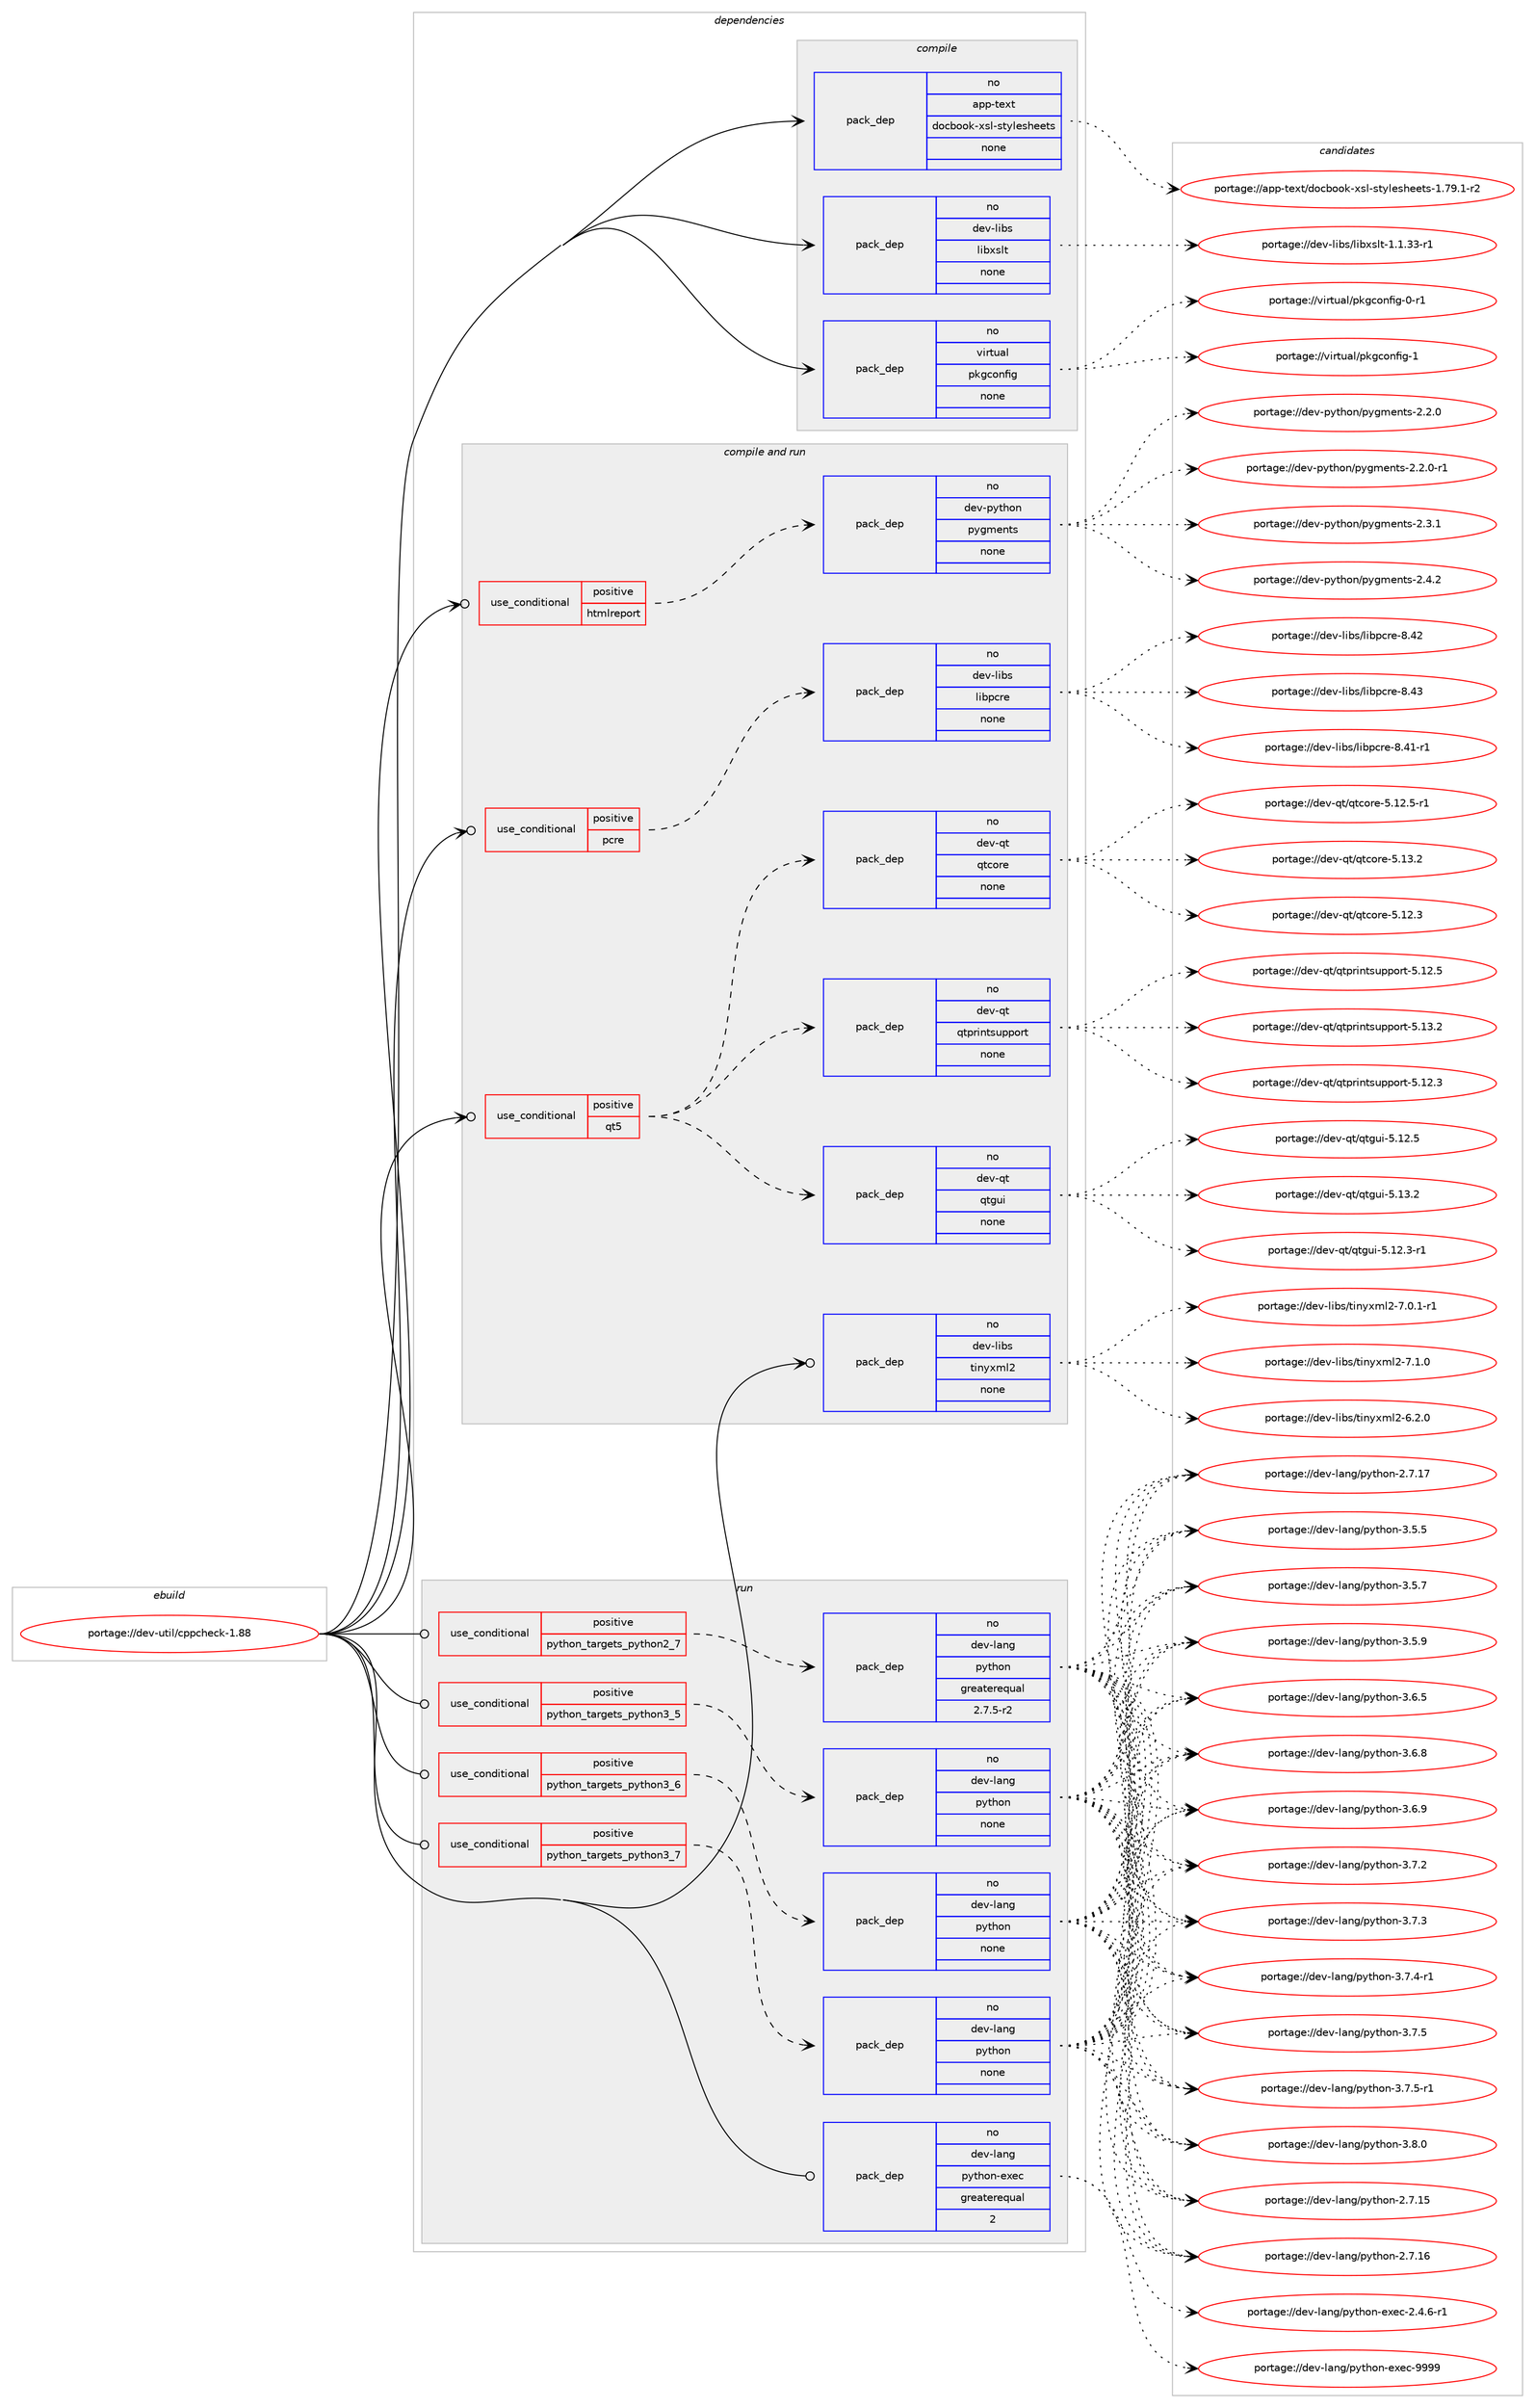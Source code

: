 digraph prolog {

# *************
# Graph options
# *************

newrank=true;
concentrate=true;
compound=true;
graph [rankdir=LR,fontname=Helvetica,fontsize=10,ranksep=1.5];#, ranksep=2.5, nodesep=0.2];
edge  [arrowhead=vee];
node  [fontname=Helvetica,fontsize=10];

# **********
# The ebuild
# **********

subgraph cluster_leftcol {
color=gray;
rank=same;
label=<<i>ebuild</i>>;
id [label="portage://dev-util/cppcheck-1.88", color=red, width=4, href="../dev-util/cppcheck-1.88.svg"];
}

# ****************
# The dependencies
# ****************

subgraph cluster_midcol {
color=gray;
label=<<i>dependencies</i>>;
subgraph cluster_compile {
fillcolor="#eeeeee";
style=filled;
label=<<i>compile</i>>;
subgraph pack186259 {
dependency260578 [label=<<TABLE BORDER="0" CELLBORDER="1" CELLSPACING="0" CELLPADDING="4" WIDTH="220"><TR><TD ROWSPAN="6" CELLPADDING="30">pack_dep</TD></TR><TR><TD WIDTH="110">no</TD></TR><TR><TD>app-text</TD></TR><TR><TD>docbook-xsl-stylesheets</TD></TR><TR><TD>none</TD></TR><TR><TD></TD></TR></TABLE>>, shape=none, color=blue];
}
id:e -> dependency260578:w [weight=20,style="solid",arrowhead="vee"];
subgraph pack186260 {
dependency260579 [label=<<TABLE BORDER="0" CELLBORDER="1" CELLSPACING="0" CELLPADDING="4" WIDTH="220"><TR><TD ROWSPAN="6" CELLPADDING="30">pack_dep</TD></TR><TR><TD WIDTH="110">no</TD></TR><TR><TD>dev-libs</TD></TR><TR><TD>libxslt</TD></TR><TR><TD>none</TD></TR><TR><TD></TD></TR></TABLE>>, shape=none, color=blue];
}
id:e -> dependency260579:w [weight=20,style="solid",arrowhead="vee"];
subgraph pack186261 {
dependency260580 [label=<<TABLE BORDER="0" CELLBORDER="1" CELLSPACING="0" CELLPADDING="4" WIDTH="220"><TR><TD ROWSPAN="6" CELLPADDING="30">pack_dep</TD></TR><TR><TD WIDTH="110">no</TD></TR><TR><TD>virtual</TD></TR><TR><TD>pkgconfig</TD></TR><TR><TD>none</TD></TR><TR><TD></TD></TR></TABLE>>, shape=none, color=blue];
}
id:e -> dependency260580:w [weight=20,style="solid",arrowhead="vee"];
}
subgraph cluster_compileandrun {
fillcolor="#eeeeee";
style=filled;
label=<<i>compile and run</i>>;
subgraph cond70682 {
dependency260581 [label=<<TABLE BORDER="0" CELLBORDER="1" CELLSPACING="0" CELLPADDING="4"><TR><TD ROWSPAN="3" CELLPADDING="10">use_conditional</TD></TR><TR><TD>positive</TD></TR><TR><TD>htmlreport</TD></TR></TABLE>>, shape=none, color=red];
subgraph pack186262 {
dependency260582 [label=<<TABLE BORDER="0" CELLBORDER="1" CELLSPACING="0" CELLPADDING="4" WIDTH="220"><TR><TD ROWSPAN="6" CELLPADDING="30">pack_dep</TD></TR><TR><TD WIDTH="110">no</TD></TR><TR><TD>dev-python</TD></TR><TR><TD>pygments</TD></TR><TR><TD>none</TD></TR><TR><TD></TD></TR></TABLE>>, shape=none, color=blue];
}
dependency260581:e -> dependency260582:w [weight=20,style="dashed",arrowhead="vee"];
}
id:e -> dependency260581:w [weight=20,style="solid",arrowhead="odotvee"];
subgraph cond70683 {
dependency260583 [label=<<TABLE BORDER="0" CELLBORDER="1" CELLSPACING="0" CELLPADDING="4"><TR><TD ROWSPAN="3" CELLPADDING="10">use_conditional</TD></TR><TR><TD>positive</TD></TR><TR><TD>pcre</TD></TR></TABLE>>, shape=none, color=red];
subgraph pack186263 {
dependency260584 [label=<<TABLE BORDER="0" CELLBORDER="1" CELLSPACING="0" CELLPADDING="4" WIDTH="220"><TR><TD ROWSPAN="6" CELLPADDING="30">pack_dep</TD></TR><TR><TD WIDTH="110">no</TD></TR><TR><TD>dev-libs</TD></TR><TR><TD>libpcre</TD></TR><TR><TD>none</TD></TR><TR><TD></TD></TR></TABLE>>, shape=none, color=blue];
}
dependency260583:e -> dependency260584:w [weight=20,style="dashed",arrowhead="vee"];
}
id:e -> dependency260583:w [weight=20,style="solid",arrowhead="odotvee"];
subgraph cond70684 {
dependency260585 [label=<<TABLE BORDER="0" CELLBORDER="1" CELLSPACING="0" CELLPADDING="4"><TR><TD ROWSPAN="3" CELLPADDING="10">use_conditional</TD></TR><TR><TD>positive</TD></TR><TR><TD>qt5</TD></TR></TABLE>>, shape=none, color=red];
subgraph pack186264 {
dependency260586 [label=<<TABLE BORDER="0" CELLBORDER="1" CELLSPACING="0" CELLPADDING="4" WIDTH="220"><TR><TD ROWSPAN="6" CELLPADDING="30">pack_dep</TD></TR><TR><TD WIDTH="110">no</TD></TR><TR><TD>dev-qt</TD></TR><TR><TD>qtcore</TD></TR><TR><TD>none</TD></TR><TR><TD></TD></TR></TABLE>>, shape=none, color=blue];
}
dependency260585:e -> dependency260586:w [weight=20,style="dashed",arrowhead="vee"];
subgraph pack186265 {
dependency260587 [label=<<TABLE BORDER="0" CELLBORDER="1" CELLSPACING="0" CELLPADDING="4" WIDTH="220"><TR><TD ROWSPAN="6" CELLPADDING="30">pack_dep</TD></TR><TR><TD WIDTH="110">no</TD></TR><TR><TD>dev-qt</TD></TR><TR><TD>qtgui</TD></TR><TR><TD>none</TD></TR><TR><TD></TD></TR></TABLE>>, shape=none, color=blue];
}
dependency260585:e -> dependency260587:w [weight=20,style="dashed",arrowhead="vee"];
subgraph pack186266 {
dependency260588 [label=<<TABLE BORDER="0" CELLBORDER="1" CELLSPACING="0" CELLPADDING="4" WIDTH="220"><TR><TD ROWSPAN="6" CELLPADDING="30">pack_dep</TD></TR><TR><TD WIDTH="110">no</TD></TR><TR><TD>dev-qt</TD></TR><TR><TD>qtprintsupport</TD></TR><TR><TD>none</TD></TR><TR><TD></TD></TR></TABLE>>, shape=none, color=blue];
}
dependency260585:e -> dependency260588:w [weight=20,style="dashed",arrowhead="vee"];
}
id:e -> dependency260585:w [weight=20,style="solid",arrowhead="odotvee"];
subgraph pack186267 {
dependency260589 [label=<<TABLE BORDER="0" CELLBORDER="1" CELLSPACING="0" CELLPADDING="4" WIDTH="220"><TR><TD ROWSPAN="6" CELLPADDING="30">pack_dep</TD></TR><TR><TD WIDTH="110">no</TD></TR><TR><TD>dev-libs</TD></TR><TR><TD>tinyxml2</TD></TR><TR><TD>none</TD></TR><TR><TD></TD></TR></TABLE>>, shape=none, color=blue];
}
id:e -> dependency260589:w [weight=20,style="solid",arrowhead="odotvee"];
}
subgraph cluster_run {
fillcolor="#eeeeee";
style=filled;
label=<<i>run</i>>;
subgraph cond70685 {
dependency260590 [label=<<TABLE BORDER="0" CELLBORDER="1" CELLSPACING="0" CELLPADDING="4"><TR><TD ROWSPAN="3" CELLPADDING="10">use_conditional</TD></TR><TR><TD>positive</TD></TR><TR><TD>python_targets_python2_7</TD></TR></TABLE>>, shape=none, color=red];
subgraph pack186268 {
dependency260591 [label=<<TABLE BORDER="0" CELLBORDER="1" CELLSPACING="0" CELLPADDING="4" WIDTH="220"><TR><TD ROWSPAN="6" CELLPADDING="30">pack_dep</TD></TR><TR><TD WIDTH="110">no</TD></TR><TR><TD>dev-lang</TD></TR><TR><TD>python</TD></TR><TR><TD>greaterequal</TD></TR><TR><TD>2.7.5-r2</TD></TR></TABLE>>, shape=none, color=blue];
}
dependency260590:e -> dependency260591:w [weight=20,style="dashed",arrowhead="vee"];
}
id:e -> dependency260590:w [weight=20,style="solid",arrowhead="odot"];
subgraph cond70686 {
dependency260592 [label=<<TABLE BORDER="0" CELLBORDER="1" CELLSPACING="0" CELLPADDING="4"><TR><TD ROWSPAN="3" CELLPADDING="10">use_conditional</TD></TR><TR><TD>positive</TD></TR><TR><TD>python_targets_python3_5</TD></TR></TABLE>>, shape=none, color=red];
subgraph pack186269 {
dependency260593 [label=<<TABLE BORDER="0" CELLBORDER="1" CELLSPACING="0" CELLPADDING="4" WIDTH="220"><TR><TD ROWSPAN="6" CELLPADDING="30">pack_dep</TD></TR><TR><TD WIDTH="110">no</TD></TR><TR><TD>dev-lang</TD></TR><TR><TD>python</TD></TR><TR><TD>none</TD></TR><TR><TD></TD></TR></TABLE>>, shape=none, color=blue];
}
dependency260592:e -> dependency260593:w [weight=20,style="dashed",arrowhead="vee"];
}
id:e -> dependency260592:w [weight=20,style="solid",arrowhead="odot"];
subgraph cond70687 {
dependency260594 [label=<<TABLE BORDER="0" CELLBORDER="1" CELLSPACING="0" CELLPADDING="4"><TR><TD ROWSPAN="3" CELLPADDING="10">use_conditional</TD></TR><TR><TD>positive</TD></TR><TR><TD>python_targets_python3_6</TD></TR></TABLE>>, shape=none, color=red];
subgraph pack186270 {
dependency260595 [label=<<TABLE BORDER="0" CELLBORDER="1" CELLSPACING="0" CELLPADDING="4" WIDTH="220"><TR><TD ROWSPAN="6" CELLPADDING="30">pack_dep</TD></TR><TR><TD WIDTH="110">no</TD></TR><TR><TD>dev-lang</TD></TR><TR><TD>python</TD></TR><TR><TD>none</TD></TR><TR><TD></TD></TR></TABLE>>, shape=none, color=blue];
}
dependency260594:e -> dependency260595:w [weight=20,style="dashed",arrowhead="vee"];
}
id:e -> dependency260594:w [weight=20,style="solid",arrowhead="odot"];
subgraph cond70688 {
dependency260596 [label=<<TABLE BORDER="0" CELLBORDER="1" CELLSPACING="0" CELLPADDING="4"><TR><TD ROWSPAN="3" CELLPADDING="10">use_conditional</TD></TR><TR><TD>positive</TD></TR><TR><TD>python_targets_python3_7</TD></TR></TABLE>>, shape=none, color=red];
subgraph pack186271 {
dependency260597 [label=<<TABLE BORDER="0" CELLBORDER="1" CELLSPACING="0" CELLPADDING="4" WIDTH="220"><TR><TD ROWSPAN="6" CELLPADDING="30">pack_dep</TD></TR><TR><TD WIDTH="110">no</TD></TR><TR><TD>dev-lang</TD></TR><TR><TD>python</TD></TR><TR><TD>none</TD></TR><TR><TD></TD></TR></TABLE>>, shape=none, color=blue];
}
dependency260596:e -> dependency260597:w [weight=20,style="dashed",arrowhead="vee"];
}
id:e -> dependency260596:w [weight=20,style="solid",arrowhead="odot"];
subgraph pack186272 {
dependency260598 [label=<<TABLE BORDER="0" CELLBORDER="1" CELLSPACING="0" CELLPADDING="4" WIDTH="220"><TR><TD ROWSPAN="6" CELLPADDING="30">pack_dep</TD></TR><TR><TD WIDTH="110">no</TD></TR><TR><TD>dev-lang</TD></TR><TR><TD>python-exec</TD></TR><TR><TD>greaterequal</TD></TR><TR><TD>2</TD></TR></TABLE>>, shape=none, color=blue];
}
id:e -> dependency260598:w [weight=20,style="solid",arrowhead="odot"];
}
}

# **************
# The candidates
# **************

subgraph cluster_choices {
rank=same;
color=gray;
label=<<i>candidates</i>>;

subgraph choice186259 {
color=black;
nodesep=1;
choiceportage97112112451161011201164710011199981111111074512011510845115116121108101115104101101116115454946555746494511450 [label="portage://app-text/docbook-xsl-stylesheets-1.79.1-r2", color=red, width=4,href="../app-text/docbook-xsl-stylesheets-1.79.1-r2.svg"];
dependency260578:e -> choiceportage97112112451161011201164710011199981111111074512011510845115116121108101115104101101116115454946555746494511450:w [style=dotted,weight="100"];
}
subgraph choice186260 {
color=black;
nodesep=1;
choiceportage10010111845108105981154710810598120115108116454946494651514511449 [label="portage://dev-libs/libxslt-1.1.33-r1", color=red, width=4,href="../dev-libs/libxslt-1.1.33-r1.svg"];
dependency260579:e -> choiceportage10010111845108105981154710810598120115108116454946494651514511449:w [style=dotted,weight="100"];
}
subgraph choice186261 {
color=black;
nodesep=1;
choiceportage11810511411611797108471121071039911111010210510345484511449 [label="portage://virtual/pkgconfig-0-r1", color=red, width=4,href="../virtual/pkgconfig-0-r1.svg"];
choiceportage1181051141161179710847112107103991111101021051034549 [label="portage://virtual/pkgconfig-1", color=red, width=4,href="../virtual/pkgconfig-1.svg"];
dependency260580:e -> choiceportage11810511411611797108471121071039911111010210510345484511449:w [style=dotted,weight="100"];
dependency260580:e -> choiceportage1181051141161179710847112107103991111101021051034549:w [style=dotted,weight="100"];
}
subgraph choice186262 {
color=black;
nodesep=1;
choiceportage1001011184511212111610411111047112121103109101110116115455046504648 [label="portage://dev-python/pygments-2.2.0", color=red, width=4,href="../dev-python/pygments-2.2.0.svg"];
choiceportage10010111845112121116104111110471121211031091011101161154550465046484511449 [label="portage://dev-python/pygments-2.2.0-r1", color=red, width=4,href="../dev-python/pygments-2.2.0-r1.svg"];
choiceportage1001011184511212111610411111047112121103109101110116115455046514649 [label="portage://dev-python/pygments-2.3.1", color=red, width=4,href="../dev-python/pygments-2.3.1.svg"];
choiceportage1001011184511212111610411111047112121103109101110116115455046524650 [label="portage://dev-python/pygments-2.4.2", color=red, width=4,href="../dev-python/pygments-2.4.2.svg"];
dependency260582:e -> choiceportage1001011184511212111610411111047112121103109101110116115455046504648:w [style=dotted,weight="100"];
dependency260582:e -> choiceportage10010111845112121116104111110471121211031091011101161154550465046484511449:w [style=dotted,weight="100"];
dependency260582:e -> choiceportage1001011184511212111610411111047112121103109101110116115455046514649:w [style=dotted,weight="100"];
dependency260582:e -> choiceportage1001011184511212111610411111047112121103109101110116115455046524650:w [style=dotted,weight="100"];
}
subgraph choice186263 {
color=black;
nodesep=1;
choiceportage100101118451081059811547108105981129911410145564652494511449 [label="portage://dev-libs/libpcre-8.41-r1", color=red, width=4,href="../dev-libs/libpcre-8.41-r1.svg"];
choiceportage10010111845108105981154710810598112991141014556465250 [label="portage://dev-libs/libpcre-8.42", color=red, width=4,href="../dev-libs/libpcre-8.42.svg"];
choiceportage10010111845108105981154710810598112991141014556465251 [label="portage://dev-libs/libpcre-8.43", color=red, width=4,href="../dev-libs/libpcre-8.43.svg"];
dependency260584:e -> choiceportage100101118451081059811547108105981129911410145564652494511449:w [style=dotted,weight="100"];
dependency260584:e -> choiceportage10010111845108105981154710810598112991141014556465250:w [style=dotted,weight="100"];
dependency260584:e -> choiceportage10010111845108105981154710810598112991141014556465251:w [style=dotted,weight="100"];
}
subgraph choice186264 {
color=black;
nodesep=1;
choiceportage10010111845113116471131169911111410145534649504651 [label="portage://dev-qt/qtcore-5.12.3", color=red, width=4,href="../dev-qt/qtcore-5.12.3.svg"];
choiceportage100101118451131164711311699111114101455346495046534511449 [label="portage://dev-qt/qtcore-5.12.5-r1", color=red, width=4,href="../dev-qt/qtcore-5.12.5-r1.svg"];
choiceportage10010111845113116471131169911111410145534649514650 [label="portage://dev-qt/qtcore-5.13.2", color=red, width=4,href="../dev-qt/qtcore-5.13.2.svg"];
dependency260586:e -> choiceportage10010111845113116471131169911111410145534649504651:w [style=dotted,weight="100"];
dependency260586:e -> choiceportage100101118451131164711311699111114101455346495046534511449:w [style=dotted,weight="100"];
dependency260586:e -> choiceportage10010111845113116471131169911111410145534649514650:w [style=dotted,weight="100"];
}
subgraph choice186265 {
color=black;
nodesep=1;
choiceportage1001011184511311647113116103117105455346495046514511449 [label="portage://dev-qt/qtgui-5.12.3-r1", color=red, width=4,href="../dev-qt/qtgui-5.12.3-r1.svg"];
choiceportage100101118451131164711311610311710545534649504653 [label="portage://dev-qt/qtgui-5.12.5", color=red, width=4,href="../dev-qt/qtgui-5.12.5.svg"];
choiceportage100101118451131164711311610311710545534649514650 [label="portage://dev-qt/qtgui-5.13.2", color=red, width=4,href="../dev-qt/qtgui-5.13.2.svg"];
dependency260587:e -> choiceportage1001011184511311647113116103117105455346495046514511449:w [style=dotted,weight="100"];
dependency260587:e -> choiceportage100101118451131164711311610311710545534649504653:w [style=dotted,weight="100"];
dependency260587:e -> choiceportage100101118451131164711311610311710545534649514650:w [style=dotted,weight="100"];
}
subgraph choice186266 {
color=black;
nodesep=1;
choiceportage100101118451131164711311611211410511011611511711211211111411645534649504651 [label="portage://dev-qt/qtprintsupport-5.12.3", color=red, width=4,href="../dev-qt/qtprintsupport-5.12.3.svg"];
choiceportage100101118451131164711311611211410511011611511711211211111411645534649504653 [label="portage://dev-qt/qtprintsupport-5.12.5", color=red, width=4,href="../dev-qt/qtprintsupport-5.12.5.svg"];
choiceportage100101118451131164711311611211410511011611511711211211111411645534649514650 [label="portage://dev-qt/qtprintsupport-5.13.2", color=red, width=4,href="../dev-qt/qtprintsupport-5.13.2.svg"];
dependency260588:e -> choiceportage100101118451131164711311611211410511011611511711211211111411645534649504651:w [style=dotted,weight="100"];
dependency260588:e -> choiceportage100101118451131164711311611211410511011611511711211211111411645534649504653:w [style=dotted,weight="100"];
dependency260588:e -> choiceportage100101118451131164711311611211410511011611511711211211111411645534649514650:w [style=dotted,weight="100"];
}
subgraph choice186267 {
color=black;
nodesep=1;
choiceportage10010111845108105981154711610511012112010910850455446504648 [label="portage://dev-libs/tinyxml2-6.2.0", color=red, width=4,href="../dev-libs/tinyxml2-6.2.0.svg"];
choiceportage100101118451081059811547116105110121120109108504555464846494511449 [label="portage://dev-libs/tinyxml2-7.0.1-r1", color=red, width=4,href="../dev-libs/tinyxml2-7.0.1-r1.svg"];
choiceportage10010111845108105981154711610511012112010910850455546494648 [label="portage://dev-libs/tinyxml2-7.1.0", color=red, width=4,href="../dev-libs/tinyxml2-7.1.0.svg"];
dependency260589:e -> choiceportage10010111845108105981154711610511012112010910850455446504648:w [style=dotted,weight="100"];
dependency260589:e -> choiceportage100101118451081059811547116105110121120109108504555464846494511449:w [style=dotted,weight="100"];
dependency260589:e -> choiceportage10010111845108105981154711610511012112010910850455546494648:w [style=dotted,weight="100"];
}
subgraph choice186268 {
color=black;
nodesep=1;
choiceportage10010111845108971101034711212111610411111045504655464953 [label="portage://dev-lang/python-2.7.15", color=red, width=4,href="../dev-lang/python-2.7.15.svg"];
choiceportage10010111845108971101034711212111610411111045504655464954 [label="portage://dev-lang/python-2.7.16", color=red, width=4,href="../dev-lang/python-2.7.16.svg"];
choiceportage10010111845108971101034711212111610411111045504655464955 [label="portage://dev-lang/python-2.7.17", color=red, width=4,href="../dev-lang/python-2.7.17.svg"];
choiceportage100101118451089711010347112121116104111110455146534653 [label="portage://dev-lang/python-3.5.5", color=red, width=4,href="../dev-lang/python-3.5.5.svg"];
choiceportage100101118451089711010347112121116104111110455146534655 [label="portage://dev-lang/python-3.5.7", color=red, width=4,href="../dev-lang/python-3.5.7.svg"];
choiceportage100101118451089711010347112121116104111110455146534657 [label="portage://dev-lang/python-3.5.9", color=red, width=4,href="../dev-lang/python-3.5.9.svg"];
choiceportage100101118451089711010347112121116104111110455146544653 [label="portage://dev-lang/python-3.6.5", color=red, width=4,href="../dev-lang/python-3.6.5.svg"];
choiceportage100101118451089711010347112121116104111110455146544656 [label="portage://dev-lang/python-3.6.8", color=red, width=4,href="../dev-lang/python-3.6.8.svg"];
choiceportage100101118451089711010347112121116104111110455146544657 [label="portage://dev-lang/python-3.6.9", color=red, width=4,href="../dev-lang/python-3.6.9.svg"];
choiceportage100101118451089711010347112121116104111110455146554650 [label="portage://dev-lang/python-3.7.2", color=red, width=4,href="../dev-lang/python-3.7.2.svg"];
choiceportage100101118451089711010347112121116104111110455146554651 [label="portage://dev-lang/python-3.7.3", color=red, width=4,href="../dev-lang/python-3.7.3.svg"];
choiceportage1001011184510897110103471121211161041111104551465546524511449 [label="portage://dev-lang/python-3.7.4-r1", color=red, width=4,href="../dev-lang/python-3.7.4-r1.svg"];
choiceportage100101118451089711010347112121116104111110455146554653 [label="portage://dev-lang/python-3.7.5", color=red, width=4,href="../dev-lang/python-3.7.5.svg"];
choiceportage1001011184510897110103471121211161041111104551465546534511449 [label="portage://dev-lang/python-3.7.5-r1", color=red, width=4,href="../dev-lang/python-3.7.5-r1.svg"];
choiceportage100101118451089711010347112121116104111110455146564648 [label="portage://dev-lang/python-3.8.0", color=red, width=4,href="../dev-lang/python-3.8.0.svg"];
dependency260591:e -> choiceportage10010111845108971101034711212111610411111045504655464953:w [style=dotted,weight="100"];
dependency260591:e -> choiceportage10010111845108971101034711212111610411111045504655464954:w [style=dotted,weight="100"];
dependency260591:e -> choiceportage10010111845108971101034711212111610411111045504655464955:w [style=dotted,weight="100"];
dependency260591:e -> choiceportage100101118451089711010347112121116104111110455146534653:w [style=dotted,weight="100"];
dependency260591:e -> choiceportage100101118451089711010347112121116104111110455146534655:w [style=dotted,weight="100"];
dependency260591:e -> choiceportage100101118451089711010347112121116104111110455146534657:w [style=dotted,weight="100"];
dependency260591:e -> choiceportage100101118451089711010347112121116104111110455146544653:w [style=dotted,weight="100"];
dependency260591:e -> choiceportage100101118451089711010347112121116104111110455146544656:w [style=dotted,weight="100"];
dependency260591:e -> choiceportage100101118451089711010347112121116104111110455146544657:w [style=dotted,weight="100"];
dependency260591:e -> choiceportage100101118451089711010347112121116104111110455146554650:w [style=dotted,weight="100"];
dependency260591:e -> choiceportage100101118451089711010347112121116104111110455146554651:w [style=dotted,weight="100"];
dependency260591:e -> choiceportage1001011184510897110103471121211161041111104551465546524511449:w [style=dotted,weight="100"];
dependency260591:e -> choiceportage100101118451089711010347112121116104111110455146554653:w [style=dotted,weight="100"];
dependency260591:e -> choiceportage1001011184510897110103471121211161041111104551465546534511449:w [style=dotted,weight="100"];
dependency260591:e -> choiceportage100101118451089711010347112121116104111110455146564648:w [style=dotted,weight="100"];
}
subgraph choice186269 {
color=black;
nodesep=1;
choiceportage10010111845108971101034711212111610411111045504655464953 [label="portage://dev-lang/python-2.7.15", color=red, width=4,href="../dev-lang/python-2.7.15.svg"];
choiceportage10010111845108971101034711212111610411111045504655464954 [label="portage://dev-lang/python-2.7.16", color=red, width=4,href="../dev-lang/python-2.7.16.svg"];
choiceportage10010111845108971101034711212111610411111045504655464955 [label="portage://dev-lang/python-2.7.17", color=red, width=4,href="../dev-lang/python-2.7.17.svg"];
choiceportage100101118451089711010347112121116104111110455146534653 [label="portage://dev-lang/python-3.5.5", color=red, width=4,href="../dev-lang/python-3.5.5.svg"];
choiceportage100101118451089711010347112121116104111110455146534655 [label="portage://dev-lang/python-3.5.7", color=red, width=4,href="../dev-lang/python-3.5.7.svg"];
choiceportage100101118451089711010347112121116104111110455146534657 [label="portage://dev-lang/python-3.5.9", color=red, width=4,href="../dev-lang/python-3.5.9.svg"];
choiceportage100101118451089711010347112121116104111110455146544653 [label="portage://dev-lang/python-3.6.5", color=red, width=4,href="../dev-lang/python-3.6.5.svg"];
choiceportage100101118451089711010347112121116104111110455146544656 [label="portage://dev-lang/python-3.6.8", color=red, width=4,href="../dev-lang/python-3.6.8.svg"];
choiceportage100101118451089711010347112121116104111110455146544657 [label="portage://dev-lang/python-3.6.9", color=red, width=4,href="../dev-lang/python-3.6.9.svg"];
choiceportage100101118451089711010347112121116104111110455146554650 [label="portage://dev-lang/python-3.7.2", color=red, width=4,href="../dev-lang/python-3.7.2.svg"];
choiceportage100101118451089711010347112121116104111110455146554651 [label="portage://dev-lang/python-3.7.3", color=red, width=4,href="../dev-lang/python-3.7.3.svg"];
choiceportage1001011184510897110103471121211161041111104551465546524511449 [label="portage://dev-lang/python-3.7.4-r1", color=red, width=4,href="../dev-lang/python-3.7.4-r1.svg"];
choiceportage100101118451089711010347112121116104111110455146554653 [label="portage://dev-lang/python-3.7.5", color=red, width=4,href="../dev-lang/python-3.7.5.svg"];
choiceportage1001011184510897110103471121211161041111104551465546534511449 [label="portage://dev-lang/python-3.7.5-r1", color=red, width=4,href="../dev-lang/python-3.7.5-r1.svg"];
choiceportage100101118451089711010347112121116104111110455146564648 [label="portage://dev-lang/python-3.8.0", color=red, width=4,href="../dev-lang/python-3.8.0.svg"];
dependency260593:e -> choiceportage10010111845108971101034711212111610411111045504655464953:w [style=dotted,weight="100"];
dependency260593:e -> choiceportage10010111845108971101034711212111610411111045504655464954:w [style=dotted,weight="100"];
dependency260593:e -> choiceportage10010111845108971101034711212111610411111045504655464955:w [style=dotted,weight="100"];
dependency260593:e -> choiceportage100101118451089711010347112121116104111110455146534653:w [style=dotted,weight="100"];
dependency260593:e -> choiceportage100101118451089711010347112121116104111110455146534655:w [style=dotted,weight="100"];
dependency260593:e -> choiceportage100101118451089711010347112121116104111110455146534657:w [style=dotted,weight="100"];
dependency260593:e -> choiceportage100101118451089711010347112121116104111110455146544653:w [style=dotted,weight="100"];
dependency260593:e -> choiceportage100101118451089711010347112121116104111110455146544656:w [style=dotted,weight="100"];
dependency260593:e -> choiceportage100101118451089711010347112121116104111110455146544657:w [style=dotted,weight="100"];
dependency260593:e -> choiceportage100101118451089711010347112121116104111110455146554650:w [style=dotted,weight="100"];
dependency260593:e -> choiceportage100101118451089711010347112121116104111110455146554651:w [style=dotted,weight="100"];
dependency260593:e -> choiceportage1001011184510897110103471121211161041111104551465546524511449:w [style=dotted,weight="100"];
dependency260593:e -> choiceportage100101118451089711010347112121116104111110455146554653:w [style=dotted,weight="100"];
dependency260593:e -> choiceportage1001011184510897110103471121211161041111104551465546534511449:w [style=dotted,weight="100"];
dependency260593:e -> choiceportage100101118451089711010347112121116104111110455146564648:w [style=dotted,weight="100"];
}
subgraph choice186270 {
color=black;
nodesep=1;
choiceportage10010111845108971101034711212111610411111045504655464953 [label="portage://dev-lang/python-2.7.15", color=red, width=4,href="../dev-lang/python-2.7.15.svg"];
choiceportage10010111845108971101034711212111610411111045504655464954 [label="portage://dev-lang/python-2.7.16", color=red, width=4,href="../dev-lang/python-2.7.16.svg"];
choiceportage10010111845108971101034711212111610411111045504655464955 [label="portage://dev-lang/python-2.7.17", color=red, width=4,href="../dev-lang/python-2.7.17.svg"];
choiceportage100101118451089711010347112121116104111110455146534653 [label="portage://dev-lang/python-3.5.5", color=red, width=4,href="../dev-lang/python-3.5.5.svg"];
choiceportage100101118451089711010347112121116104111110455146534655 [label="portage://dev-lang/python-3.5.7", color=red, width=4,href="../dev-lang/python-3.5.7.svg"];
choiceportage100101118451089711010347112121116104111110455146534657 [label="portage://dev-lang/python-3.5.9", color=red, width=4,href="../dev-lang/python-3.5.9.svg"];
choiceportage100101118451089711010347112121116104111110455146544653 [label="portage://dev-lang/python-3.6.5", color=red, width=4,href="../dev-lang/python-3.6.5.svg"];
choiceportage100101118451089711010347112121116104111110455146544656 [label="portage://dev-lang/python-3.6.8", color=red, width=4,href="../dev-lang/python-3.6.8.svg"];
choiceportage100101118451089711010347112121116104111110455146544657 [label="portage://dev-lang/python-3.6.9", color=red, width=4,href="../dev-lang/python-3.6.9.svg"];
choiceportage100101118451089711010347112121116104111110455146554650 [label="portage://dev-lang/python-3.7.2", color=red, width=4,href="../dev-lang/python-3.7.2.svg"];
choiceportage100101118451089711010347112121116104111110455146554651 [label="portage://dev-lang/python-3.7.3", color=red, width=4,href="../dev-lang/python-3.7.3.svg"];
choiceportage1001011184510897110103471121211161041111104551465546524511449 [label="portage://dev-lang/python-3.7.4-r1", color=red, width=4,href="../dev-lang/python-3.7.4-r1.svg"];
choiceportage100101118451089711010347112121116104111110455146554653 [label="portage://dev-lang/python-3.7.5", color=red, width=4,href="../dev-lang/python-3.7.5.svg"];
choiceportage1001011184510897110103471121211161041111104551465546534511449 [label="portage://dev-lang/python-3.7.5-r1", color=red, width=4,href="../dev-lang/python-3.7.5-r1.svg"];
choiceportage100101118451089711010347112121116104111110455146564648 [label="portage://dev-lang/python-3.8.0", color=red, width=4,href="../dev-lang/python-3.8.0.svg"];
dependency260595:e -> choiceportage10010111845108971101034711212111610411111045504655464953:w [style=dotted,weight="100"];
dependency260595:e -> choiceportage10010111845108971101034711212111610411111045504655464954:w [style=dotted,weight="100"];
dependency260595:e -> choiceportage10010111845108971101034711212111610411111045504655464955:w [style=dotted,weight="100"];
dependency260595:e -> choiceportage100101118451089711010347112121116104111110455146534653:w [style=dotted,weight="100"];
dependency260595:e -> choiceportage100101118451089711010347112121116104111110455146534655:w [style=dotted,weight="100"];
dependency260595:e -> choiceportage100101118451089711010347112121116104111110455146534657:w [style=dotted,weight="100"];
dependency260595:e -> choiceportage100101118451089711010347112121116104111110455146544653:w [style=dotted,weight="100"];
dependency260595:e -> choiceportage100101118451089711010347112121116104111110455146544656:w [style=dotted,weight="100"];
dependency260595:e -> choiceportage100101118451089711010347112121116104111110455146544657:w [style=dotted,weight="100"];
dependency260595:e -> choiceportage100101118451089711010347112121116104111110455146554650:w [style=dotted,weight="100"];
dependency260595:e -> choiceportage100101118451089711010347112121116104111110455146554651:w [style=dotted,weight="100"];
dependency260595:e -> choiceportage1001011184510897110103471121211161041111104551465546524511449:w [style=dotted,weight="100"];
dependency260595:e -> choiceportage100101118451089711010347112121116104111110455146554653:w [style=dotted,weight="100"];
dependency260595:e -> choiceportage1001011184510897110103471121211161041111104551465546534511449:w [style=dotted,weight="100"];
dependency260595:e -> choiceportage100101118451089711010347112121116104111110455146564648:w [style=dotted,weight="100"];
}
subgraph choice186271 {
color=black;
nodesep=1;
choiceportage10010111845108971101034711212111610411111045504655464953 [label="portage://dev-lang/python-2.7.15", color=red, width=4,href="../dev-lang/python-2.7.15.svg"];
choiceportage10010111845108971101034711212111610411111045504655464954 [label="portage://dev-lang/python-2.7.16", color=red, width=4,href="../dev-lang/python-2.7.16.svg"];
choiceportage10010111845108971101034711212111610411111045504655464955 [label="portage://dev-lang/python-2.7.17", color=red, width=4,href="../dev-lang/python-2.7.17.svg"];
choiceportage100101118451089711010347112121116104111110455146534653 [label="portage://dev-lang/python-3.5.5", color=red, width=4,href="../dev-lang/python-3.5.5.svg"];
choiceportage100101118451089711010347112121116104111110455146534655 [label="portage://dev-lang/python-3.5.7", color=red, width=4,href="../dev-lang/python-3.5.7.svg"];
choiceportage100101118451089711010347112121116104111110455146534657 [label="portage://dev-lang/python-3.5.9", color=red, width=4,href="../dev-lang/python-3.5.9.svg"];
choiceportage100101118451089711010347112121116104111110455146544653 [label="portage://dev-lang/python-3.6.5", color=red, width=4,href="../dev-lang/python-3.6.5.svg"];
choiceportage100101118451089711010347112121116104111110455146544656 [label="portage://dev-lang/python-3.6.8", color=red, width=4,href="../dev-lang/python-3.6.8.svg"];
choiceportage100101118451089711010347112121116104111110455146544657 [label="portage://dev-lang/python-3.6.9", color=red, width=4,href="../dev-lang/python-3.6.9.svg"];
choiceportage100101118451089711010347112121116104111110455146554650 [label="portage://dev-lang/python-3.7.2", color=red, width=4,href="../dev-lang/python-3.7.2.svg"];
choiceportage100101118451089711010347112121116104111110455146554651 [label="portage://dev-lang/python-3.7.3", color=red, width=4,href="../dev-lang/python-3.7.3.svg"];
choiceportage1001011184510897110103471121211161041111104551465546524511449 [label="portage://dev-lang/python-3.7.4-r1", color=red, width=4,href="../dev-lang/python-3.7.4-r1.svg"];
choiceportage100101118451089711010347112121116104111110455146554653 [label="portage://dev-lang/python-3.7.5", color=red, width=4,href="../dev-lang/python-3.7.5.svg"];
choiceportage1001011184510897110103471121211161041111104551465546534511449 [label="portage://dev-lang/python-3.7.5-r1", color=red, width=4,href="../dev-lang/python-3.7.5-r1.svg"];
choiceportage100101118451089711010347112121116104111110455146564648 [label="portage://dev-lang/python-3.8.0", color=red, width=4,href="../dev-lang/python-3.8.0.svg"];
dependency260597:e -> choiceportage10010111845108971101034711212111610411111045504655464953:w [style=dotted,weight="100"];
dependency260597:e -> choiceportage10010111845108971101034711212111610411111045504655464954:w [style=dotted,weight="100"];
dependency260597:e -> choiceportage10010111845108971101034711212111610411111045504655464955:w [style=dotted,weight="100"];
dependency260597:e -> choiceportage100101118451089711010347112121116104111110455146534653:w [style=dotted,weight="100"];
dependency260597:e -> choiceportage100101118451089711010347112121116104111110455146534655:w [style=dotted,weight="100"];
dependency260597:e -> choiceportage100101118451089711010347112121116104111110455146534657:w [style=dotted,weight="100"];
dependency260597:e -> choiceportage100101118451089711010347112121116104111110455146544653:w [style=dotted,weight="100"];
dependency260597:e -> choiceportage100101118451089711010347112121116104111110455146544656:w [style=dotted,weight="100"];
dependency260597:e -> choiceportage100101118451089711010347112121116104111110455146544657:w [style=dotted,weight="100"];
dependency260597:e -> choiceportage100101118451089711010347112121116104111110455146554650:w [style=dotted,weight="100"];
dependency260597:e -> choiceportage100101118451089711010347112121116104111110455146554651:w [style=dotted,weight="100"];
dependency260597:e -> choiceportage1001011184510897110103471121211161041111104551465546524511449:w [style=dotted,weight="100"];
dependency260597:e -> choiceportage100101118451089711010347112121116104111110455146554653:w [style=dotted,weight="100"];
dependency260597:e -> choiceportage1001011184510897110103471121211161041111104551465546534511449:w [style=dotted,weight="100"];
dependency260597:e -> choiceportage100101118451089711010347112121116104111110455146564648:w [style=dotted,weight="100"];
}
subgraph choice186272 {
color=black;
nodesep=1;
choiceportage10010111845108971101034711212111610411111045101120101994550465246544511449 [label="portage://dev-lang/python-exec-2.4.6-r1", color=red, width=4,href="../dev-lang/python-exec-2.4.6-r1.svg"];
choiceportage10010111845108971101034711212111610411111045101120101994557575757 [label="portage://dev-lang/python-exec-9999", color=red, width=4,href="../dev-lang/python-exec-9999.svg"];
dependency260598:e -> choiceportage10010111845108971101034711212111610411111045101120101994550465246544511449:w [style=dotted,weight="100"];
dependency260598:e -> choiceportage10010111845108971101034711212111610411111045101120101994557575757:w [style=dotted,weight="100"];
}
}

}
